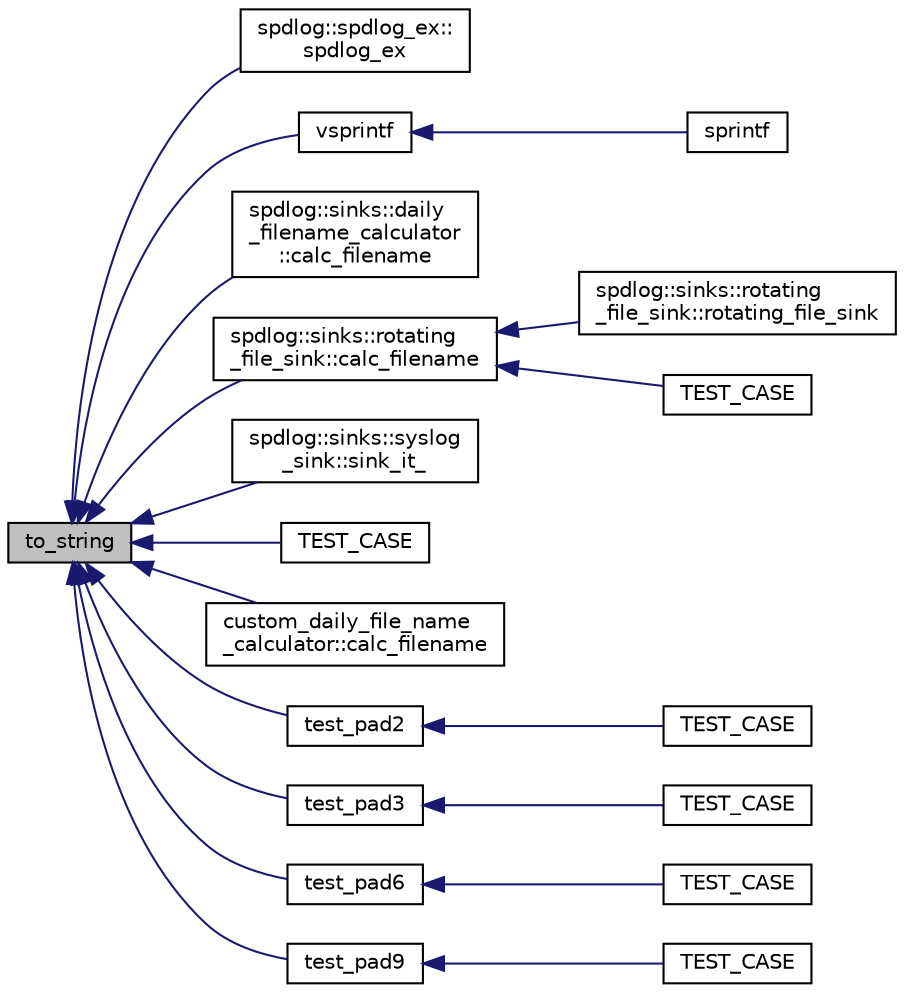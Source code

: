 digraph "to_string"
{
  edge [fontname="Helvetica",fontsize="10",labelfontname="Helvetica",labelfontsize="10"];
  node [fontname="Helvetica",fontsize="10",shape=record];
  rankdir="LR";
  Node1 [label="to_string",height=0.2,width=0.4,color="black", fillcolor="grey75", style="filled" fontcolor="black"];
  Node1 -> Node2 [dir="back",color="midnightblue",fontsize="10",style="solid",fontname="Helvetica"];
  Node2 [label="spdlog::spdlog_ex::\lspdlog_ex",height=0.2,width=0.4,color="black", fillcolor="white", style="filled",URL="$classspdlog_1_1spdlog__ex.html#a0758933dd1e6c4c8e76bb8e7134f7d9b"];
  Node1 -> Node3 [dir="back",color="midnightblue",fontsize="10",style="solid",fontname="Helvetica"];
  Node3 [label="vsprintf",height=0.2,width=0.4,color="black", fillcolor="white", style="filled",URL="$printf_8h.html#a6e2816e8251fa2710cc600863d93dddb"];
  Node3 -> Node4 [dir="back",color="midnightblue",fontsize="10",style="solid",fontname="Helvetica"];
  Node4 [label="sprintf",height=0.2,width=0.4,color="black", fillcolor="white", style="filled",URL="$printf_8h.html#a82204d6b09f5bc154c96354f33aab9b7"];
  Node1 -> Node5 [dir="back",color="midnightblue",fontsize="10",style="solid",fontname="Helvetica"];
  Node5 [label="spdlog::sinks::daily\l_filename_calculator\l::calc_filename",height=0.2,width=0.4,color="black", fillcolor="white", style="filled",URL="$structspdlog_1_1sinks_1_1daily__filename__calculator.html#ae8461e586d3426987a3b11a00b158db2"];
  Node1 -> Node6 [dir="back",color="midnightblue",fontsize="10",style="solid",fontname="Helvetica"];
  Node6 [label="spdlog::sinks::rotating\l_file_sink::calc_filename",height=0.2,width=0.4,color="black", fillcolor="white", style="filled",URL="$classspdlog_1_1sinks_1_1rotating__file__sink.html#a05d77d7013bc54f55cac702c122ac1c9"];
  Node6 -> Node7 [dir="back",color="midnightblue",fontsize="10",style="solid",fontname="Helvetica"];
  Node7 [label="spdlog::sinks::rotating\l_file_sink::rotating_file_sink",height=0.2,width=0.4,color="black", fillcolor="white", style="filled",URL="$classspdlog_1_1sinks_1_1rotating__file__sink.html#a0e754181168b32e8b1b60b82c35179e8"];
  Node6 -> Node8 [dir="back",color="midnightblue",fontsize="10",style="solid",fontname="Helvetica"];
  Node8 [label="TEST_CASE",height=0.2,width=0.4,color="black", fillcolor="white", style="filled",URL="$test__file__logging_8cpp.html#ac2b35dc0f728d653edf72bc38bd163bc"];
  Node1 -> Node9 [dir="back",color="midnightblue",fontsize="10",style="solid",fontname="Helvetica"];
  Node9 [label="spdlog::sinks::syslog\l_sink::sink_it_",height=0.2,width=0.4,color="black", fillcolor="white", style="filled",URL="$classspdlog_1_1sinks_1_1syslog__sink.html#a303bccf40cd03356510391c493078005"];
  Node1 -> Node10 [dir="back",color="midnightblue",fontsize="10",style="solid",fontname="Helvetica"];
  Node10 [label="TEST_CASE",height=0.2,width=0.4,color="black", fillcolor="white", style="filled",URL="$test__file__logging_8cpp.html#a91617979e214fc2c5b038d03cf6020f3"];
  Node1 -> Node11 [dir="back",color="midnightblue",fontsize="10",style="solid",fontname="Helvetica"];
  Node11 [label="custom_daily_file_name\l_calculator::calc_filename",height=0.2,width=0.4,color="black", fillcolor="white", style="filled",URL="$structcustom__daily__file__name__calculator.html#a3d90c6cfa50d0bbfee79e01e14d0f098"];
  Node1 -> Node12 [dir="back",color="midnightblue",fontsize="10",style="solid",fontname="Helvetica"];
  Node12 [label="test_pad2",height=0.2,width=0.4,color="black", fillcolor="white", style="filled",URL="$test__fmt__helper_8cpp.html#a9274f626706cba3f5b932d0b4dc3c766"];
  Node12 -> Node13 [dir="back",color="midnightblue",fontsize="10",style="solid",fontname="Helvetica"];
  Node13 [label="TEST_CASE",height=0.2,width=0.4,color="black", fillcolor="white", style="filled",URL="$test__fmt__helper_8cpp.html#a4957d22c87b180c8d2903cc4cfaf5806"];
  Node1 -> Node14 [dir="back",color="midnightblue",fontsize="10",style="solid",fontname="Helvetica"];
  Node14 [label="test_pad3",height=0.2,width=0.4,color="black", fillcolor="white", style="filled",URL="$test__fmt__helper_8cpp.html#a1cc75fa5885bfe659514979cc0a85134"];
  Node14 -> Node15 [dir="back",color="midnightblue",fontsize="10",style="solid",fontname="Helvetica"];
  Node15 [label="TEST_CASE",height=0.2,width=0.4,color="black", fillcolor="white", style="filled",URL="$test__fmt__helper_8cpp.html#ae6bc4e842aeca1b2f31d982c11f579f6"];
  Node1 -> Node16 [dir="back",color="midnightblue",fontsize="10",style="solid",fontname="Helvetica"];
  Node16 [label="test_pad6",height=0.2,width=0.4,color="black", fillcolor="white", style="filled",URL="$test__fmt__helper_8cpp.html#a5fe14edf16a520be6e713d9fdda4c89b"];
  Node16 -> Node17 [dir="back",color="midnightblue",fontsize="10",style="solid",fontname="Helvetica"];
  Node17 [label="TEST_CASE",height=0.2,width=0.4,color="black", fillcolor="white", style="filled",URL="$test__fmt__helper_8cpp.html#a0476fa72009598ca200f0350a17942fb"];
  Node1 -> Node18 [dir="back",color="midnightblue",fontsize="10",style="solid",fontname="Helvetica"];
  Node18 [label="test_pad9",height=0.2,width=0.4,color="black", fillcolor="white", style="filled",URL="$test__fmt__helper_8cpp.html#a2a6c2196ad3ded99776ff16e34497533"];
  Node18 -> Node19 [dir="back",color="midnightblue",fontsize="10",style="solid",fontname="Helvetica"];
  Node19 [label="TEST_CASE",height=0.2,width=0.4,color="black", fillcolor="white", style="filled",URL="$test__fmt__helper_8cpp.html#ae652999620d5c19a45247a8d6ab1c26f"];
}
